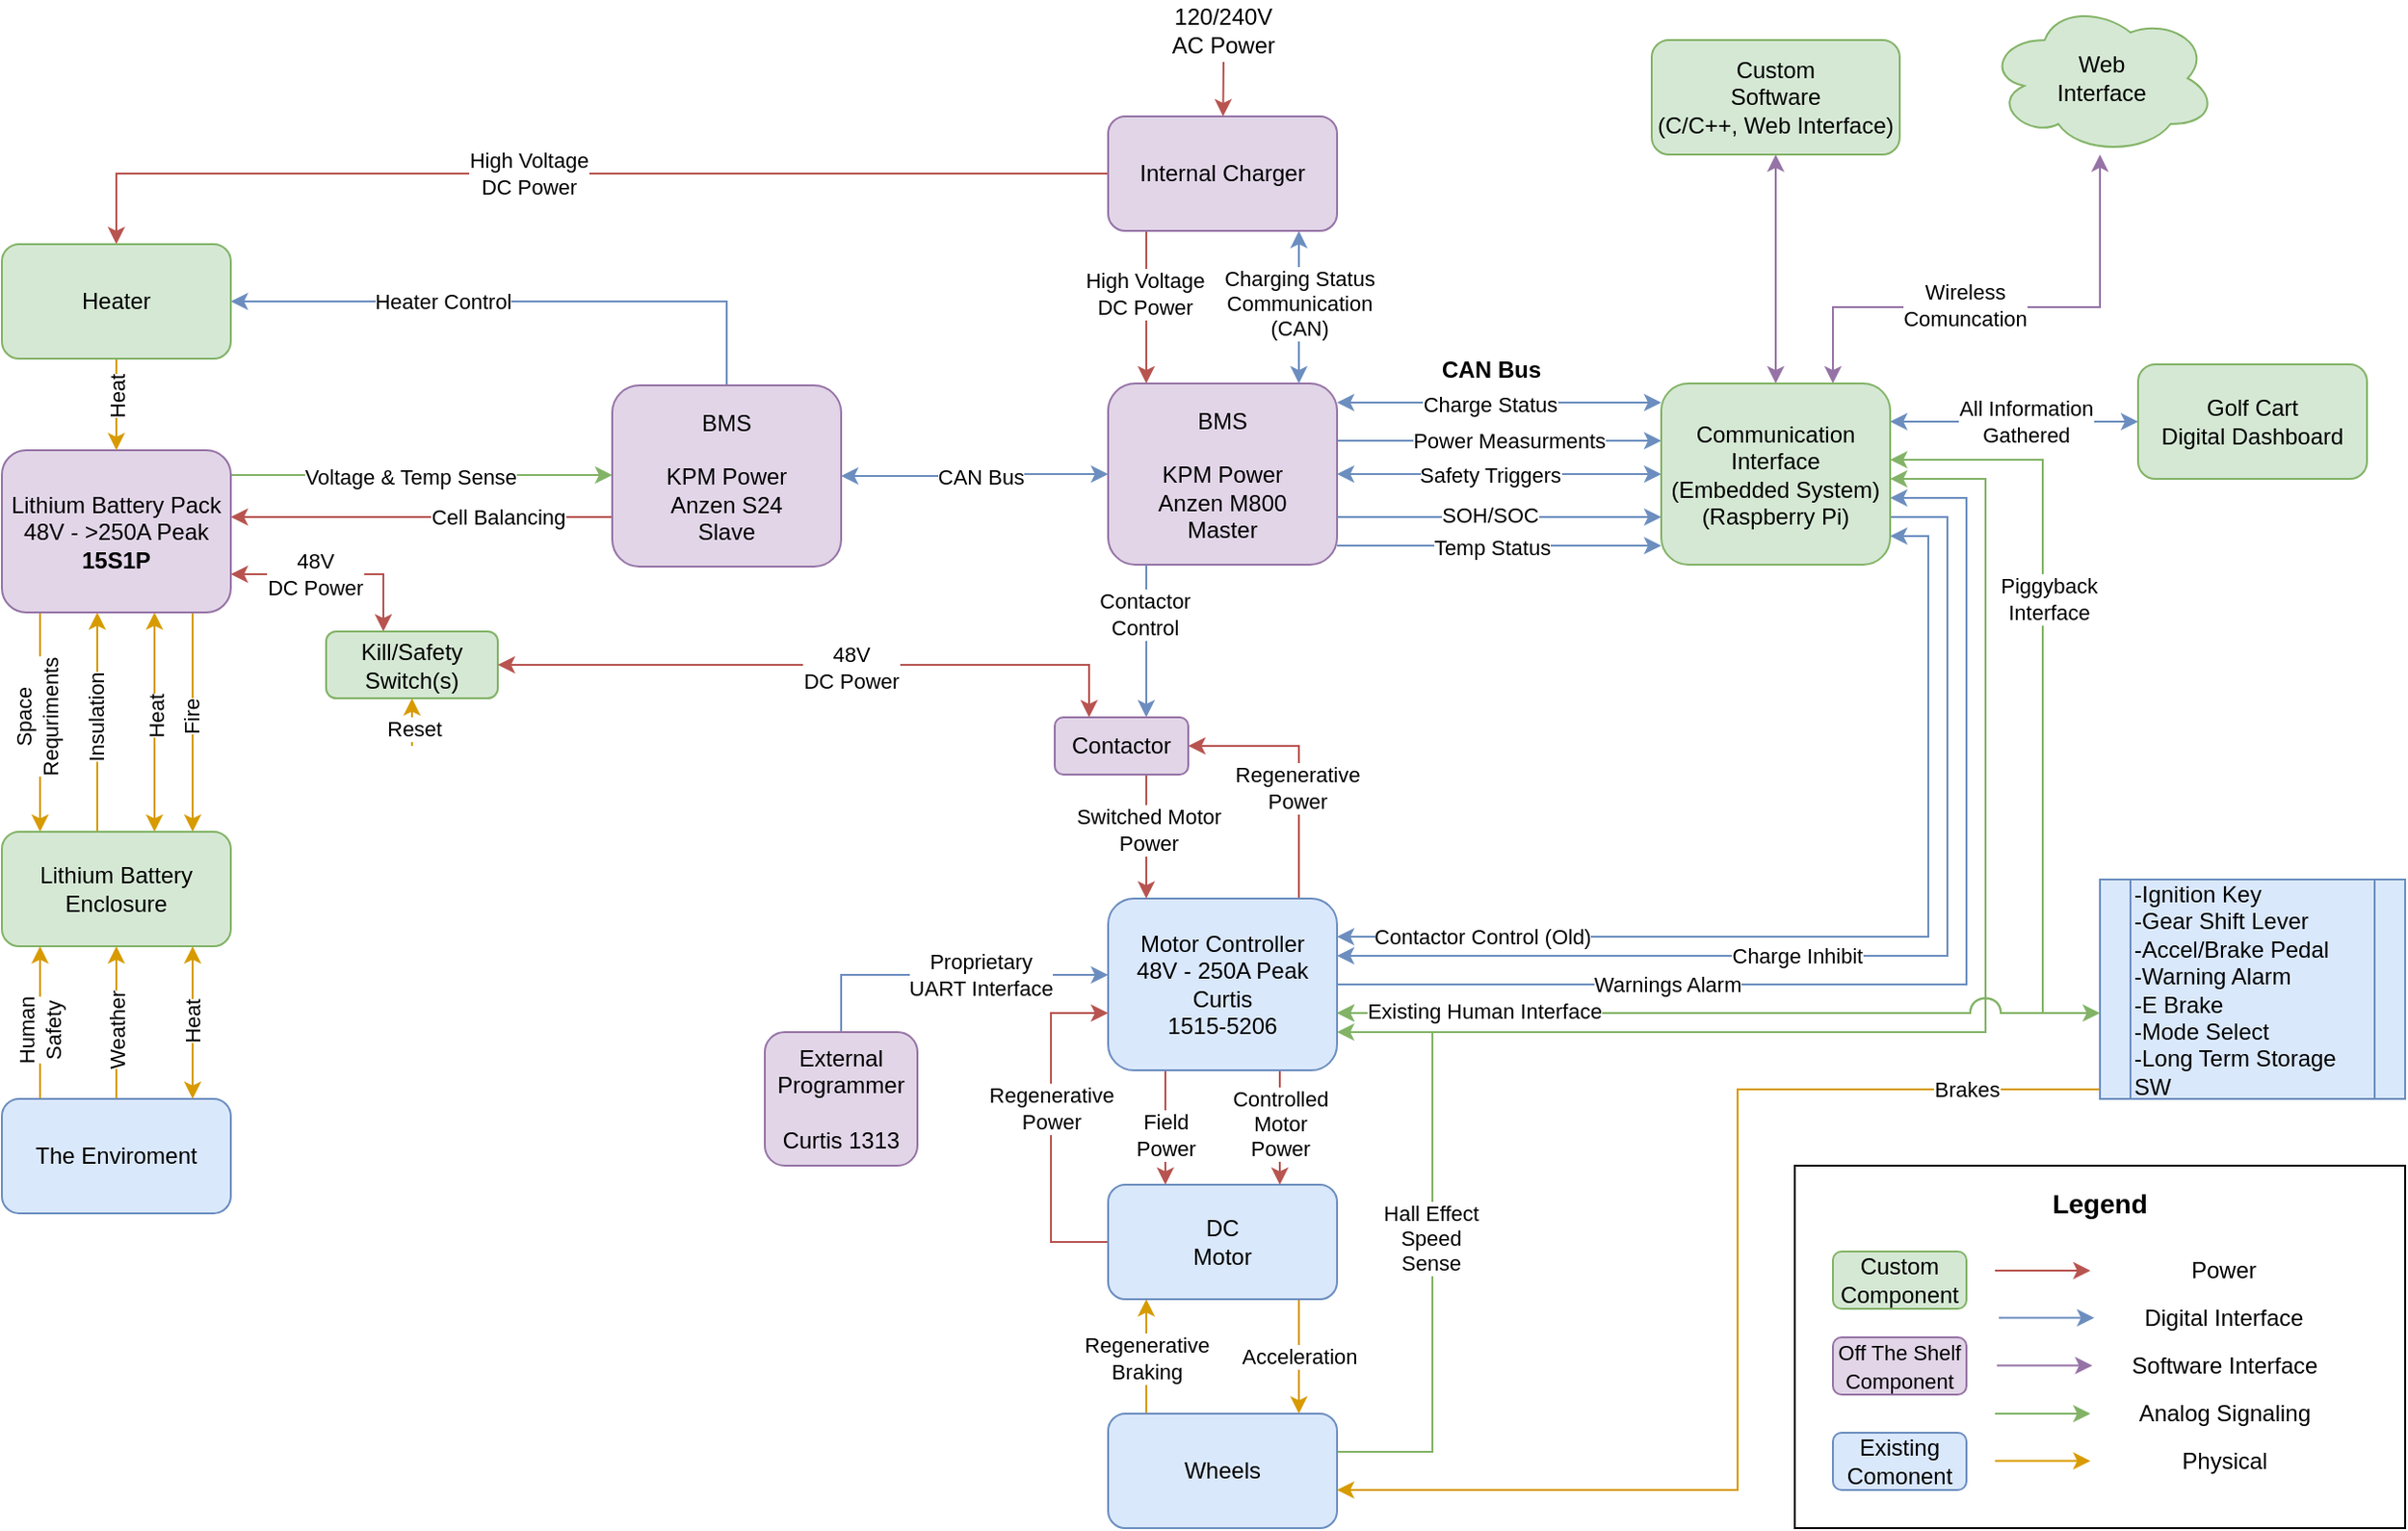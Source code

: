 <mxfile version="13.7.7" type="github">
  <diagram id="ME-UoCXOoVdlkanik7TO" name="Page-1">
    <mxGraphModel dx="1426" dy="923" grid="1" gridSize="10" guides="1" tooltips="1" connect="1" arrows="1" fold="1" page="1" pageScale="1" pageWidth="1400" pageHeight="850" math="0" shadow="0">
      <root>
        <mxCell id="0" />
        <mxCell id="1" parent="0" />
        <mxCell id="QsVYwnMpYBv8_TJirFqX-5" style="edgeStyle=orthogonalEdgeStyle;rounded=0;orthogonalLoop=1;jettySize=auto;html=1;startArrow=none;startFill=0;endArrow=classic;endFill=1;fillColor=#d5e8d4;strokeColor=#82b366;jumpStyle=arc;" parent="1" source="EkQ5oIYSsCIHXngzsfxw-46" target="GSqG7k4U5jTujWrdJpg2-13" edge="1">
          <mxGeometry relative="1" as="geometry">
            <Array as="points">
              <mxPoint x="890" y="810" />
              <mxPoint x="890" y="590" />
              <mxPoint x="1180" y="590" />
              <mxPoint x="1180" y="300" />
            </Array>
          </mxGeometry>
        </mxCell>
        <mxCell id="GSqG7k4U5jTujWrdJpg2-3" style="edgeStyle=orthogonalEdgeStyle;rounded=0;orthogonalLoop=1;jettySize=auto;html=1;startArrow=classic;startFill=1;fillColor=#f8cecc;strokeColor=#b85450;" parent="1" source="GSqG7k4U5jTujWrdJpg2-1" target="GSqG7k4U5jTujWrdJpg2-65" edge="1">
          <mxGeometry relative="1" as="geometry">
            <Array as="points">
              <mxPoint x="340" y="350" />
            </Array>
          </mxGeometry>
        </mxCell>
        <mxCell id="GSqG7k4U5jTujWrdJpg2-4" value="&lt;div&gt;48V&lt;/div&gt;&lt;div&gt;DC Power&lt;/div&gt;" style="edgeLabel;html=1;align=center;verticalAlign=middle;resizable=0;points=[];" parent="GSqG7k4U5jTujWrdJpg2-3" vertex="1" connectable="0">
          <mxGeometry x="-0.104" relative="1" as="geometry">
            <mxPoint x="-5.6" as="offset" />
          </mxGeometry>
        </mxCell>
        <mxCell id="GSqG7k4U5jTujWrdJpg2-5" style="edgeStyle=orthogonalEdgeStyle;rounded=0;orthogonalLoop=1;jettySize=auto;html=1;fillColor=#d5e8d4;strokeColor=#82b366;" parent="1" source="GSqG7k4U5jTujWrdJpg2-1" target="xXpn7moigCegsM-jJ7SJ-5" edge="1">
          <mxGeometry relative="1" as="geometry">
            <Array as="points">
              <mxPoint x="440" y="298" />
              <mxPoint x="440" y="298" />
            </Array>
            <mxPoint x="470" y="300" as="sourcePoint" />
            <mxPoint x="420" y="260" as="targetPoint" />
          </mxGeometry>
        </mxCell>
        <mxCell id="GSqG7k4U5jTujWrdJpg2-6" value="&lt;div&gt;Voltage &amp;amp; Temp Sense&lt;/div&gt;" style="edgeLabel;html=1;align=center;verticalAlign=middle;resizable=0;points=[];" parent="GSqG7k4U5jTujWrdJpg2-5" vertex="1" connectable="0">
          <mxGeometry x="-0.21" y="-1" relative="1" as="geometry">
            <mxPoint x="14.57" as="offset" />
          </mxGeometry>
        </mxCell>
        <mxCell id="GSqG7k4U5jTujWrdJpg2-7" style="edgeStyle=orthogonalEdgeStyle;rounded=0;orthogonalLoop=1;jettySize=auto;html=1;fillColor=#ffe6cc;strokeColor=#d79b00;startArrow=classic;startFill=1;" parent="1" source="GSqG7k4U5jTujWrdJpg2-1" target="GSqG7k4U5jTujWrdJpg2-11" edge="1">
          <mxGeometry relative="1" as="geometry">
            <mxPoint x="270" y="495" as="targetPoint" />
            <Array as="points">
              <mxPoint x="220" y="435" />
              <mxPoint x="220" y="435" />
            </Array>
          </mxGeometry>
        </mxCell>
        <mxCell id="GSqG7k4U5jTujWrdJpg2-8" value="Heat" style="edgeLabel;html=1;align=center;verticalAlign=middle;resizable=0;points=[];rotation=270;" parent="GSqG7k4U5jTujWrdJpg2-7" vertex="1" connectable="0">
          <mxGeometry x="-0.379" y="1" relative="1" as="geometry">
            <mxPoint y="19.14" as="offset" />
          </mxGeometry>
        </mxCell>
        <mxCell id="GSqG7k4U5jTujWrdJpg2-9" style="edgeStyle=orthogonalEdgeStyle;rounded=0;orthogonalLoop=1;jettySize=auto;html=1;fillColor=#ffe6cc;strokeColor=#d79b00;" parent="1" source="GSqG7k4U5jTujWrdJpg2-1" target="GSqG7k4U5jTujWrdJpg2-11" edge="1">
          <mxGeometry relative="1" as="geometry">
            <mxPoint x="170" y="475" as="targetPoint" />
            <Array as="points">
              <mxPoint x="160" y="435" />
              <mxPoint x="160" y="435" />
            </Array>
          </mxGeometry>
        </mxCell>
        <mxCell id="GSqG7k4U5jTujWrdJpg2-10" value="&lt;div&gt;Space&lt;/div&gt;&lt;div&gt;Requriments&lt;br&gt;&lt;/div&gt;" style="edgeLabel;html=1;align=center;verticalAlign=middle;resizable=0;points=[];rotation=270;" parent="GSqG7k4U5jTujWrdJpg2-9" vertex="1" connectable="0">
          <mxGeometry x="-0.689" y="-2" relative="1" as="geometry">
            <mxPoint y="37.07" as="offset" />
          </mxGeometry>
        </mxCell>
        <mxCell id="GSqG7k4U5jTujWrdJpg2-17" style="edgeStyle=orthogonalEdgeStyle;rounded=0;orthogonalLoop=1;jettySize=auto;html=1;startArrow=classic;startFill=1;endArrow=none;endFill=0;fillColor=#ffe6cc;strokeColor=#d79b00;" parent="1" source="GSqG7k4U5jTujWrdJpg2-1" target="GSqG7k4U5jTujWrdJpg2-11" edge="1">
          <mxGeometry relative="1" as="geometry">
            <Array as="points">
              <mxPoint x="190" y="445" />
              <mxPoint x="190" y="445" />
            </Array>
          </mxGeometry>
        </mxCell>
        <mxCell id="GSqG7k4U5jTujWrdJpg2-18" value="Insulation" style="edgeLabel;html=1;align=center;verticalAlign=middle;resizable=0;points=[];rotation=270;" parent="GSqG7k4U5jTujWrdJpg2-17" vertex="1" connectable="0">
          <mxGeometry x="-0.604" y="-1" relative="1" as="geometry">
            <mxPoint y="32.24" as="offset" />
          </mxGeometry>
        </mxCell>
        <mxCell id="3xZZkQ_043mxK-w47PND-4" style="edgeStyle=orthogonalEdgeStyle;rounded=0;orthogonalLoop=1;jettySize=auto;html=1;fillColor=#ffe6cc;strokeColor=#d79b00;" parent="1" source="GSqG7k4U5jTujWrdJpg2-1" target="GSqG7k4U5jTujWrdJpg2-11" edge="1">
          <mxGeometry relative="1" as="geometry">
            <Array as="points">
              <mxPoint x="240" y="425" />
              <mxPoint x="240" y="425" />
            </Array>
          </mxGeometry>
        </mxCell>
        <mxCell id="3xZZkQ_043mxK-w47PND-5" value="Fire" style="edgeLabel;html=1;align=center;verticalAlign=middle;resizable=0;points=[];rotation=270;" parent="3xZZkQ_043mxK-w47PND-4" vertex="1" connectable="0">
          <mxGeometry x="0.674" y="-1" relative="1" as="geometry">
            <mxPoint y="-41.55" as="offset" />
          </mxGeometry>
        </mxCell>
        <mxCell id="GSqG7k4U5jTujWrdJpg2-1" value="&lt;div&gt;Lithium Battery Pack&lt;/div&gt;&lt;div&gt;48V - &amp;gt;250A Peak&lt;/div&gt;&lt;div&gt;&lt;b&gt;15S1P&lt;/b&gt;&lt;br&gt;&lt;/div&gt;" style="rounded=1;whiteSpace=wrap;html=1;fillColor=#e1d5e7;strokeColor=#9673a6;" parent="1" vertex="1">
          <mxGeometry x="140" y="285" width="120" height="85" as="geometry" />
        </mxCell>
        <mxCell id="GSqG7k4U5jTujWrdJpg2-15" style="edgeStyle=orthogonalEdgeStyle;rounded=0;orthogonalLoop=1;jettySize=auto;html=1;startArrow=classic;startFill=1;fillColor=#dae8fc;strokeColor=#6c8ebf;" parent="1" source="GSqG7k4U5jTujWrdJpg2-2" target="GSqG7k4U5jTujWrdJpg2-13" edge="1">
          <mxGeometry relative="1" as="geometry">
            <Array as="points">
              <mxPoint x="950" y="260" />
              <mxPoint x="950" y="260" />
            </Array>
          </mxGeometry>
        </mxCell>
        <mxCell id="GSqG7k4U5jTujWrdJpg2-16" value="&lt;div&gt;Charge Status&lt;/div&gt;" style="edgeLabel;html=1;align=center;verticalAlign=middle;resizable=0;points=[];" parent="GSqG7k4U5jTujWrdJpg2-15" vertex="1" connectable="0">
          <mxGeometry x="-0.076" y="-1" relative="1" as="geometry">
            <mxPoint x="1.38" as="offset" />
          </mxGeometry>
        </mxCell>
        <mxCell id="EkQ5oIYSsCIHXngzsfxw-8" style="edgeStyle=orthogonalEdgeStyle;rounded=0;orthogonalLoop=1;jettySize=auto;html=1;startArrow=none;startFill=0;fillColor=#dae8fc;strokeColor=#6c8ebf;" parent="1" source="GSqG7k4U5jTujWrdJpg2-2" target="GSqG7k4U5jTujWrdJpg2-13" edge="1">
          <mxGeometry relative="1" as="geometry">
            <Array as="points">
              <mxPoint x="910" y="280" />
              <mxPoint x="910" y="280" />
            </Array>
          </mxGeometry>
        </mxCell>
        <mxCell id="EkQ5oIYSsCIHXngzsfxw-9" value="Power Measurments" style="edgeLabel;html=1;align=center;verticalAlign=middle;resizable=0;points=[];" parent="EkQ5oIYSsCIHXngzsfxw-8" vertex="1" connectable="0">
          <mxGeometry x="0.141" relative="1" as="geometry">
            <mxPoint x="-7.24" as="offset" />
          </mxGeometry>
        </mxCell>
        <mxCell id="EkQ5oIYSsCIHXngzsfxw-10" style="edgeStyle=orthogonalEdgeStyle;rounded=0;orthogonalLoop=1;jettySize=auto;html=1;startArrow=classic;startFill=1;fillColor=#dae8fc;strokeColor=#6c8ebf;" parent="1" source="GSqG7k4U5jTujWrdJpg2-2" target="GSqG7k4U5jTujWrdJpg2-13" edge="1">
          <mxGeometry relative="1" as="geometry">
            <Array as="points">
              <mxPoint x="940" y="298" />
              <mxPoint x="940" y="298" />
            </Array>
          </mxGeometry>
        </mxCell>
        <mxCell id="EkQ5oIYSsCIHXngzsfxw-11" value="Safety Triggers" style="edgeLabel;html=1;align=center;verticalAlign=middle;resizable=0;points=[];" parent="EkQ5oIYSsCIHXngzsfxw-10" vertex="1" connectable="0">
          <mxGeometry x="0.647" y="72" relative="1" as="geometry">
            <mxPoint x="-60" y="72.02" as="offset" />
          </mxGeometry>
        </mxCell>
        <mxCell id="EkQ5oIYSsCIHXngzsfxw-14" style="edgeStyle=orthogonalEdgeStyle;rounded=0;orthogonalLoop=1;jettySize=auto;html=1;startArrow=none;startFill=0;fillColor=#dae8fc;strokeColor=#6c8ebf;" parent="1" source="GSqG7k4U5jTujWrdJpg2-2" target="GSqG7k4U5jTujWrdJpg2-13" edge="1">
          <mxGeometry relative="1" as="geometry">
            <Array as="points">
              <mxPoint x="930" y="335" />
              <mxPoint x="930" y="335" />
            </Array>
          </mxGeometry>
        </mxCell>
        <mxCell id="EkQ5oIYSsCIHXngzsfxw-15" value="Temp Status" style="edgeLabel;html=1;align=center;verticalAlign=middle;resizable=0;points=[];" parent="EkQ5oIYSsCIHXngzsfxw-14" vertex="1" connectable="0">
          <mxGeometry x="0.059" y="-53" relative="1" as="geometry">
            <mxPoint x="-9.66" y="-52" as="offset" />
          </mxGeometry>
        </mxCell>
        <mxCell id="QsVYwnMpYBv8_TJirFqX-25" style="edgeStyle=orthogonalEdgeStyle;rounded=0;jumpStyle=arc;orthogonalLoop=1;jettySize=auto;html=1;startArrow=none;startFill=0;endArrow=classic;endFill=1;fillColor=#dae8fc;strokeColor=#6c8ebf;" parent="1" source="xXpn7moigCegsM-jJ7SJ-5" target="3xZZkQ_043mxK-w47PND-6" edge="1">
          <mxGeometry relative="1" as="geometry">
            <Array as="points">
              <mxPoint x="520" y="207" />
            </Array>
          </mxGeometry>
        </mxCell>
        <mxCell id="QsVYwnMpYBv8_TJirFqX-26" value="Heater Control" style="edgeLabel;html=1;align=center;verticalAlign=middle;resizable=0;points=[];" parent="QsVYwnMpYBv8_TJirFqX-25" vertex="1" connectable="0">
          <mxGeometry x="-0.081" y="-1" relative="1" as="geometry">
            <mxPoint x="-54" y="1" as="offset" />
          </mxGeometry>
        </mxCell>
        <mxCell id="GSqG7k4U5jTujWrdJpg2-2" value="&lt;div&gt;BMS&lt;/div&gt;&lt;div&gt;&lt;br&gt;&lt;/div&gt;&lt;div&gt;KPM Power&lt;br&gt;&lt;/div&gt;&lt;div&gt;Anzen M800&lt;/div&gt;&lt;div&gt;Master&lt;br&gt;&lt;/div&gt;" style="rounded=1;whiteSpace=wrap;html=1;fillColor=#e1d5e7;strokeColor=#9673a6;" parent="1" vertex="1">
          <mxGeometry x="720" y="250" width="120" height="95" as="geometry" />
        </mxCell>
        <mxCell id="GSqG7k4U5jTujWrdJpg2-61" style="edgeStyle=orthogonalEdgeStyle;rounded=0;orthogonalLoop=1;jettySize=auto;html=1;startArrow=classic;startFill=1;endArrow=classic;endFill=1;fillColor=#ffe6cc;strokeColor=#d79b00;" parent="1" source="GSqG7k4U5jTujWrdJpg2-11" target="GSqG7k4U5jTujWrdJpg2-60" edge="1">
          <mxGeometry relative="1" as="geometry">
            <Array as="points">
              <mxPoint x="240" y="585" />
              <mxPoint x="240" y="585" />
            </Array>
          </mxGeometry>
        </mxCell>
        <mxCell id="GSqG7k4U5jTujWrdJpg2-62" value="Heat" style="edgeLabel;html=1;align=center;verticalAlign=middle;resizable=0;points=[];rotation=270;" parent="GSqG7k4U5jTujWrdJpg2-61" vertex="1" connectable="0">
          <mxGeometry x="0.254" y="-2" relative="1" as="geometry">
            <mxPoint x="2" y="-10.34" as="offset" />
          </mxGeometry>
        </mxCell>
        <mxCell id="GSqG7k4U5jTujWrdJpg2-11" value="&lt;div&gt;Lithium Battery&lt;/div&gt;&lt;div&gt;Enclosure&lt;br&gt;&lt;/div&gt;" style="rounded=1;whiteSpace=wrap;html=1;fillColor=#d5e8d4;strokeColor=#82b366;" parent="1" vertex="1">
          <mxGeometry x="140" y="485" width="120" height="60" as="geometry" />
        </mxCell>
        <mxCell id="GSqG7k4U5jTujWrdJpg2-14" style="edgeStyle=orthogonalEdgeStyle;rounded=0;orthogonalLoop=1;jettySize=auto;html=1;fillColor=#f8cecc;strokeColor=#b85450;" parent="1" source="GSqG7k4U5jTujWrdJpg2-12" target="GSqG7k4U5jTujWrdJpg2-2" edge="1">
          <mxGeometry relative="1" as="geometry">
            <Array as="points">
              <mxPoint x="740" y="240" />
              <mxPoint x="740" y="240" />
            </Array>
          </mxGeometry>
        </mxCell>
        <mxCell id="GSqG7k4U5jTujWrdJpg2-19" value="&lt;div&gt;High Voltage&lt;/div&gt;&lt;div&gt;DC Power&lt;/div&gt;" style="edgeLabel;html=1;align=center;verticalAlign=middle;resizable=0;points=[];rotation=0;" parent="GSqG7k4U5jTujWrdJpg2-14" vertex="1" connectable="0">
          <mxGeometry x="-0.235" y="-1" relative="1" as="geometry">
            <mxPoint y="2" as="offset" />
          </mxGeometry>
        </mxCell>
        <mxCell id="GSqG7k4U5jTujWrdJpg2-30" style="edgeStyle=orthogonalEdgeStyle;rounded=0;orthogonalLoop=1;jettySize=auto;html=1;startArrow=classic;startFill=1;endArrow=classic;endFill=1;fillColor=#dae8fc;strokeColor=#6c8ebf;" parent="1" source="GSqG7k4U5jTujWrdJpg2-12" target="GSqG7k4U5jTujWrdJpg2-2" edge="1">
          <mxGeometry relative="1" as="geometry">
            <Array as="points">
              <mxPoint x="820" y="240" />
              <mxPoint x="820" y="240" />
            </Array>
          </mxGeometry>
        </mxCell>
        <mxCell id="GSqG7k4U5jTujWrdJpg2-31" value="&lt;div&gt;Charging Status&lt;/div&gt;&lt;div&gt;Communication&lt;br&gt;&lt;/div&gt;&lt;div&gt;(CAN)&lt;br&gt;&lt;/div&gt;" style="edgeLabel;html=1;align=center;verticalAlign=middle;resizable=0;points=[];" parent="GSqG7k4U5jTujWrdJpg2-30" vertex="1" connectable="0">
          <mxGeometry x="-0.264" relative="1" as="geometry">
            <mxPoint y="8" as="offset" />
          </mxGeometry>
        </mxCell>
        <mxCell id="3xZZkQ_043mxK-w47PND-7" style="edgeStyle=orthogonalEdgeStyle;rounded=0;orthogonalLoop=1;jettySize=auto;html=1;entryX=0.5;entryY=0;entryDx=0;entryDy=0;fillColor=#f8cecc;strokeColor=#b85450;" parent="1" source="GSqG7k4U5jTujWrdJpg2-12" target="3xZZkQ_043mxK-w47PND-6" edge="1">
          <mxGeometry relative="1" as="geometry">
            <Array as="points">
              <mxPoint x="200" y="140" />
            </Array>
          </mxGeometry>
        </mxCell>
        <mxCell id="3xZZkQ_043mxK-w47PND-10" value="&lt;div&gt;High Voltage&lt;/div&gt;&lt;div&gt;DC Power&lt;br&gt;&lt;/div&gt;" style="edgeLabel;html=1;align=center;verticalAlign=middle;resizable=0;points=[];" parent="3xZZkQ_043mxK-w47PND-7" vertex="1" connectable="0">
          <mxGeometry x="0.093" relative="1" as="geometry">
            <mxPoint as="offset" />
          </mxGeometry>
        </mxCell>
        <mxCell id="GSqG7k4U5jTujWrdJpg2-12" value="&lt;div&gt;Internal Charger&lt;/div&gt;" style="rounded=1;whiteSpace=wrap;html=1;fillColor=#e1d5e7;strokeColor=#9673a6;glass=0;sketch=0;" parent="1" vertex="1">
          <mxGeometry x="720" y="110" width="120" height="60" as="geometry" />
        </mxCell>
        <mxCell id="GSqG7k4U5jTujWrdJpg2-21" style="edgeStyle=orthogonalEdgeStyle;rounded=0;orthogonalLoop=1;jettySize=auto;html=1;startArrow=none;startFill=0;endArrow=classic;endFill=1;fillColor=#dae8fc;strokeColor=#6c8ebf;" parent="1" source="GSqG7k4U5jTujWrdJpg2-13" target="GSqG7k4U5jTujWrdJpg2-23" edge="1">
          <mxGeometry relative="1" as="geometry">
            <Array as="points">
              <mxPoint x="1160" y="320" />
              <mxPoint x="1160" y="550" />
            </Array>
            <mxPoint x="1260" y="260" as="targetPoint" />
          </mxGeometry>
        </mxCell>
        <mxCell id="GSqG7k4U5jTujWrdJpg2-22" value="&lt;div&gt;Charge Inhibit&lt;br&gt;&lt;/div&gt;" style="edgeLabel;html=1;align=center;verticalAlign=middle;resizable=0;points=[];" parent="GSqG7k4U5jTujWrdJpg2-21" vertex="1" connectable="0">
          <mxGeometry x="-0.086" relative="1" as="geometry">
            <mxPoint x="-74.14" y="-0.03" as="offset" />
          </mxGeometry>
        </mxCell>
        <mxCell id="GSqG7k4U5jTujWrdJpg2-38" style="edgeStyle=orthogonalEdgeStyle;rounded=0;orthogonalLoop=1;jettySize=auto;html=1;startArrow=classic;startFill=1;endArrow=classic;endFill=1;fillColor=#e1d5e7;strokeColor=#9673a6;" parent="1" source="GSqG7k4U5jTujWrdJpg2-13" target="GSqG7k4U5jTujWrdJpg2-39" edge="1">
          <mxGeometry relative="1" as="geometry">
            <mxPoint x="1070" y="105" as="targetPoint" />
            <Array as="points">
              <mxPoint x="1070" y="235" />
              <mxPoint x="1070" y="235" />
            </Array>
          </mxGeometry>
        </mxCell>
        <mxCell id="EkQ5oIYSsCIHXngzsfxw-12" style="edgeStyle=orthogonalEdgeStyle;rounded=0;orthogonalLoop=1;jettySize=auto;html=1;startArrow=none;startFill=0;fillColor=#dae8fc;strokeColor=#6c8ebf;" parent="1" source="GSqG7k4U5jTujWrdJpg2-2" target="GSqG7k4U5jTujWrdJpg2-13" edge="1">
          <mxGeometry relative="1" as="geometry">
            <Array as="points">
              <mxPoint x="960" y="320" />
              <mxPoint x="960" y="320" />
            </Array>
          </mxGeometry>
        </mxCell>
        <mxCell id="EkQ5oIYSsCIHXngzsfxw-13" value="SOH/SOC" style="edgeLabel;html=1;align=center;verticalAlign=middle;resizable=0;points=[];" parent="EkQ5oIYSsCIHXngzsfxw-12" vertex="1" connectable="0">
          <mxGeometry x="0.218" y="1" relative="1" as="geometry">
            <mxPoint x="-23.45" as="offset" />
          </mxGeometry>
        </mxCell>
        <mxCell id="EkQ5oIYSsCIHXngzsfxw-21" style="edgeStyle=orthogonalEdgeStyle;rounded=0;orthogonalLoop=1;jettySize=auto;html=1;startArrow=classic;startFill=1;fillColor=#dae8fc;strokeColor=#6c8ebf;endArrow=none;endFill=0;" parent="1" source="GSqG7k4U5jTujWrdJpg2-13" target="GSqG7k4U5jTujWrdJpg2-23" edge="1">
          <mxGeometry relative="1" as="geometry">
            <Array as="points">
              <mxPoint x="1170" y="310" />
              <mxPoint x="1170" y="565" />
            </Array>
            <mxPoint x="1260" y="280" as="targetPoint" />
          </mxGeometry>
        </mxCell>
        <mxCell id="EkQ5oIYSsCIHXngzsfxw-22" value="Warnings Alarm" style="edgeLabel;html=1;align=center;verticalAlign=middle;resizable=0;points=[];" parent="EkQ5oIYSsCIHXngzsfxw-21" vertex="1" connectable="0">
          <mxGeometry x="0.231" relative="1" as="geometry">
            <mxPoint x="-67.72" as="offset" />
          </mxGeometry>
        </mxCell>
        <mxCell id="QsVYwnMpYBv8_TJirFqX-15" style="edgeStyle=orthogonalEdgeStyle;rounded=0;jumpStyle=arc;orthogonalLoop=1;jettySize=auto;html=1;startArrow=classic;startFill=1;endArrow=classic;endFill=1;fillColor=#e1d5e7;strokeColor=#9673a6;" parent="1" source="GSqG7k4U5jTujWrdJpg2-13" target="xXpn7moigCegsM-jJ7SJ-17" edge="1">
          <mxGeometry relative="1" as="geometry">
            <mxPoint x="1110" y="150" as="targetPoint" />
            <Array as="points">
              <mxPoint x="1100" y="210" />
              <mxPoint x="1240" y="210" />
            </Array>
          </mxGeometry>
        </mxCell>
        <mxCell id="QsVYwnMpYBv8_TJirFqX-17" value="&lt;div&gt;Wireless&lt;/div&gt;&lt;div&gt;Comuncation&lt;br&gt;&lt;/div&gt;" style="edgeLabel;html=1;align=center;verticalAlign=middle;resizable=0;points=[];" parent="QsVYwnMpYBv8_TJirFqX-15" vertex="1" connectable="0">
          <mxGeometry x="-0.225" y="3" relative="1" as="geometry">
            <mxPoint x="7.53" y="2" as="offset" />
          </mxGeometry>
        </mxCell>
        <mxCell id="QsVYwnMpYBv8_TJirFqX-23" style="edgeStyle=orthogonalEdgeStyle;rounded=0;jumpStyle=arc;orthogonalLoop=1;jettySize=auto;html=1;startArrow=classic;startFill=1;endArrow=classic;endFill=1;fillColor=#d5e8d4;strokeColor=#82b366;jumpSize=16;" parent="1" source="GSqG7k4U5jTujWrdJpg2-13" target="GSqG7k4U5jTujWrdJpg2-23" edge="1">
          <mxGeometry relative="1" as="geometry">
            <Array as="points">
              <mxPoint x="1210" y="290" />
              <mxPoint x="1210" y="580" />
            </Array>
          </mxGeometry>
        </mxCell>
        <mxCell id="QsVYwnMpYBv8_TJirFqX-24" value="&lt;div&gt;Piggyback&lt;/div&gt;&lt;div&gt;Interface&lt;br&gt;&lt;/div&gt;" style="edgeLabel;html=1;align=center;verticalAlign=middle;resizable=0;points=[];" parent="QsVYwnMpYBv8_TJirFqX-23" vertex="1" connectable="0">
          <mxGeometry x="-0.138" y="1" relative="1" as="geometry">
            <mxPoint x="1.72" y="-166.71" as="offset" />
          </mxGeometry>
        </mxCell>
        <mxCell id="QsVYwnMpYBv8_TJirFqX-27" style="edgeStyle=orthogonalEdgeStyle;rounded=0;jumpStyle=arc;orthogonalLoop=1;jettySize=auto;html=1;startArrow=classic;startFill=1;endArrow=classic;endFill=1;fillColor=#dae8fc;strokeColor=#6c8ebf;" parent="1" source="GSqG7k4U5jTujWrdJpg2-13" target="QsVYwnMpYBv8_TJirFqX-28" edge="1">
          <mxGeometry relative="1" as="geometry">
            <mxPoint x="1260" y="270" as="targetPoint" />
            <Array as="points">
              <mxPoint x="1170" y="270" />
              <mxPoint x="1170" y="270" />
            </Array>
          </mxGeometry>
        </mxCell>
        <mxCell id="QsVYwnMpYBv8_TJirFqX-30" value="&lt;div&gt;All Information&lt;/div&gt;&lt;div&gt;Gathered&lt;br&gt;&lt;/div&gt;" style="edgeLabel;html=1;align=center;verticalAlign=middle;resizable=0;points=[];" parent="QsVYwnMpYBv8_TJirFqX-27" vertex="1" connectable="0">
          <mxGeometry x="-0.303" y="-2" relative="1" as="geometry">
            <mxPoint x="25" y="-2" as="offset" />
          </mxGeometry>
        </mxCell>
        <mxCell id="GSqG7k4U5jTujWrdJpg2-13" value="&lt;div&gt;Communication Interface&lt;/div&gt;&lt;div&gt;(Embedded System)&lt;/div&gt;&lt;div&gt;(Raspberry Pi) &lt;br&gt;&lt;/div&gt;" style="rounded=1;whiteSpace=wrap;html=1;fillColor=#d5e8d4;strokeColor=#82b366;" parent="1" vertex="1">
          <mxGeometry x="1010" y="250" width="120" height="95" as="geometry" />
        </mxCell>
        <mxCell id="GSqG7k4U5jTujWrdJpg2-28" value="" style="edgeStyle=orthogonalEdgeStyle;rounded=0;orthogonalLoop=1;jettySize=auto;html=1;startArrow=none;startFill=0;endArrow=classic;endFill=1;fillColor=#f8cecc;strokeColor=#b85450;" parent="1" source="GSqG7k4U5jTujWrdJpg2-23" target="GSqG7k4U5jTujWrdJpg2-27" edge="1">
          <mxGeometry relative="1" as="geometry">
            <Array as="points">
              <mxPoint x="810" y="660" />
              <mxPoint x="810" y="660" />
            </Array>
          </mxGeometry>
        </mxCell>
        <mxCell id="GSqG7k4U5jTujWrdJpg2-29" value="&lt;div&gt;Controlled&lt;br&gt;&lt;/div&gt;&lt;div&gt;Motor&lt;/div&gt;&lt;div&gt;Power&lt;/div&gt;" style="edgeLabel;html=1;align=center;verticalAlign=middle;resizable=0;points=[];" parent="GSqG7k4U5jTujWrdJpg2-28" vertex="1" connectable="0">
          <mxGeometry x="-0.266" relative="1" as="geometry">
            <mxPoint y="5.86" as="offset" />
          </mxGeometry>
        </mxCell>
        <mxCell id="EkQ5oIYSsCIHXngzsfxw-42" style="edgeStyle=orthogonalEdgeStyle;rounded=0;sketch=0;orthogonalLoop=1;jettySize=auto;html=1;startArrow=none;startFill=0;endArrow=classic;endFill=1;fillColor=#f8cecc;strokeColor=#b85450;entryX=1;entryY=0.5;entryDx=0;entryDy=0;" parent="1" source="GSqG7k4U5jTujWrdJpg2-23" target="QsVYwnMpYBv8_TJirFqX-10" edge="1">
          <mxGeometry relative="1" as="geometry">
            <Array as="points">
              <mxPoint x="820" y="440" />
            </Array>
          </mxGeometry>
        </mxCell>
        <mxCell id="EkQ5oIYSsCIHXngzsfxw-43" value="&lt;div&gt;Regenerative&lt;/div&gt;&lt;div&gt;Power&lt;br&gt;&lt;/div&gt;" style="edgeLabel;html=1;align=center;verticalAlign=middle;resizable=0;points=[];" parent="EkQ5oIYSsCIHXngzsfxw-42" vertex="1" connectable="0">
          <mxGeometry x="-0.077" y="3" relative="1" as="geometry">
            <mxPoint x="1.97" y="5.34" as="offset" />
          </mxGeometry>
        </mxCell>
        <mxCell id="QsVYwnMpYBv8_TJirFqX-7" style="edgeStyle=orthogonalEdgeStyle;rounded=0;jumpStyle=arc;orthogonalLoop=1;jettySize=auto;html=1;startArrow=none;startFill=0;endArrow=classic;endFill=1;fillColor=#f8cecc;strokeColor=#b85450;" parent="1" source="GSqG7k4U5jTujWrdJpg2-23" target="GSqG7k4U5jTujWrdJpg2-27" edge="1">
          <mxGeometry relative="1" as="geometry">
            <Array as="points">
              <mxPoint x="750" y="650" />
              <mxPoint x="750" y="650" />
            </Array>
          </mxGeometry>
        </mxCell>
        <mxCell id="QsVYwnMpYBv8_TJirFqX-9" value="&lt;div&gt;Field&lt;/div&gt;&lt;div&gt;Power&lt;/div&gt;" style="edgeLabel;html=1;align=center;verticalAlign=middle;resizable=0;points=[];" parent="QsVYwnMpYBv8_TJirFqX-7" vertex="1" connectable="0">
          <mxGeometry x="-0.36" relative="1" as="geometry">
            <mxPoint y="14.29" as="offset" />
          </mxGeometry>
        </mxCell>
        <mxCell id="QsVYwnMpYBv8_TJirFqX-18" style="edgeStyle=orthogonalEdgeStyle;rounded=0;jumpStyle=arc;orthogonalLoop=1;jettySize=auto;html=1;startArrow=none;startFill=0;endArrow=classic;endFill=1;fillColor=#dae8fc;strokeColor=#6c8ebf;" parent="1" source="GSqG7k4U5jTujWrdJpg2-2" target="QsVYwnMpYBv8_TJirFqX-10" edge="1">
          <mxGeometry relative="1" as="geometry">
            <Array as="points">
              <mxPoint x="740" y="380" />
              <mxPoint x="740" y="380" />
            </Array>
          </mxGeometry>
        </mxCell>
        <mxCell id="QsVYwnMpYBv8_TJirFqX-19" value="&lt;div&gt;Contactor&lt;/div&gt;&lt;div&gt;Control&lt;/div&gt;" style="edgeLabel;html=1;align=center;verticalAlign=middle;resizable=0;points=[];" parent="QsVYwnMpYBv8_TJirFqX-18" vertex="1" connectable="0">
          <mxGeometry x="-0.303" y="-2" relative="1" as="geometry">
            <mxPoint x="0.97" y="-2.59" as="offset" />
          </mxGeometry>
        </mxCell>
        <mxCell id="xXpn7moigCegsM-jJ7SJ-15" style="edgeStyle=orthogonalEdgeStyle;rounded=0;jumpSize=16;orthogonalLoop=1;jettySize=auto;html=1;startArrow=classic;startFill=1;fillColor=#dae8fc;strokeColor=#6c8ebf;" edge="1" parent="1" source="GSqG7k4U5jTujWrdJpg2-23" target="GSqG7k4U5jTujWrdJpg2-13">
          <mxGeometry relative="1" as="geometry">
            <Array as="points">
              <mxPoint x="1150" y="540" />
              <mxPoint x="1150" y="330" />
            </Array>
          </mxGeometry>
        </mxCell>
        <mxCell id="xXpn7moigCegsM-jJ7SJ-16" value="Contactor Control (Old)" style="edgeLabel;html=1;align=center;verticalAlign=middle;resizable=0;points=[];" vertex="1" connectable="0" parent="xXpn7moigCegsM-jJ7SJ-15">
          <mxGeometry x="-0.746" y="-2" relative="1" as="geometry">
            <mxPoint x="7" y="-2" as="offset" />
          </mxGeometry>
        </mxCell>
        <mxCell id="GSqG7k4U5jTujWrdJpg2-23" value="&lt;div&gt;Motor Controller&lt;/div&gt;&lt;div&gt;48V - 250A Peak&lt;br&gt;&lt;/div&gt;&lt;div&gt;Curtis&lt;/div&gt;&lt;div&gt;1515-5206&lt;br&gt;&lt;/div&gt;" style="rounded=1;whiteSpace=wrap;html=1;fillColor=#dae8fc;strokeColor=#6c8ebf;" parent="1" vertex="1">
          <mxGeometry x="720" y="520" width="120" height="90" as="geometry" />
        </mxCell>
        <mxCell id="EkQ5oIYSsCIHXngzsfxw-36" style="edgeStyle=orthogonalEdgeStyle;rounded=0;sketch=0;orthogonalLoop=1;jettySize=auto;html=1;startArrow=classic;startFill=1;fillColor=#ffe6cc;strokeColor=#d79b00;endArrow=none;endFill=0;" parent="1" source="GSqG7k4U5jTujWrdJpg2-27" target="EkQ5oIYSsCIHXngzsfxw-46" edge="1">
          <mxGeometry relative="1" as="geometry">
            <Array as="points">
              <mxPoint x="740" y="750" />
              <mxPoint x="740" y="750" />
            </Array>
          </mxGeometry>
        </mxCell>
        <mxCell id="EkQ5oIYSsCIHXngzsfxw-40" value="&lt;div&gt;Regenerative&lt;/div&gt;&lt;div&gt;Braking&lt;br&gt;&lt;/div&gt;" style="edgeLabel;html=1;align=center;verticalAlign=middle;resizable=0;points=[];" parent="EkQ5oIYSsCIHXngzsfxw-36" vertex="1" connectable="0">
          <mxGeometry x="-0.245" relative="1" as="geometry">
            <mxPoint y="8" as="offset" />
          </mxGeometry>
        </mxCell>
        <mxCell id="EkQ5oIYSsCIHXngzsfxw-37" style="edgeStyle=orthogonalEdgeStyle;rounded=0;sketch=0;orthogonalLoop=1;jettySize=auto;html=1;startArrow=none;startFill=0;fillColor=#ffe6cc;strokeColor=#d79b00;endArrow=classic;endFill=1;" parent="1" source="GSqG7k4U5jTujWrdJpg2-27" target="EkQ5oIYSsCIHXngzsfxw-46" edge="1">
          <mxGeometry relative="1" as="geometry">
            <Array as="points">
              <mxPoint x="820" y="750" />
              <mxPoint x="820" y="750" />
            </Array>
          </mxGeometry>
        </mxCell>
        <mxCell id="EkQ5oIYSsCIHXngzsfxw-39" value="Acceleration" style="edgeLabel;html=1;align=center;verticalAlign=middle;resizable=0;points=[];" parent="EkQ5oIYSsCIHXngzsfxw-37" vertex="1" connectable="0">
          <mxGeometry x="-0.108" y="-2" relative="1" as="geometry">
            <mxPoint x="1.97" y="3.14" as="offset" />
          </mxGeometry>
        </mxCell>
        <mxCell id="EkQ5oIYSsCIHXngzsfxw-44" style="edgeStyle=orthogonalEdgeStyle;rounded=0;sketch=0;orthogonalLoop=1;jettySize=auto;html=1;startArrow=none;startFill=0;endArrow=classic;endFill=1;fillColor=#f8cecc;strokeColor=#b85450;" parent="1" source="GSqG7k4U5jTujWrdJpg2-27" target="GSqG7k4U5jTujWrdJpg2-23" edge="1">
          <mxGeometry relative="1" as="geometry">
            <Array as="points">
              <mxPoint x="690" y="700" />
              <mxPoint x="690" y="580" />
            </Array>
          </mxGeometry>
        </mxCell>
        <mxCell id="EkQ5oIYSsCIHXngzsfxw-45" value="&lt;div&gt;Regenerative&lt;/div&gt;&lt;div&gt;Power&lt;br&gt;&lt;/div&gt;" style="edgeLabel;html=1;align=center;verticalAlign=middle;resizable=0;points=[];" parent="EkQ5oIYSsCIHXngzsfxw-44" vertex="1" connectable="0">
          <mxGeometry x="0.31" relative="1" as="geometry">
            <mxPoint y="17.57" as="offset" />
          </mxGeometry>
        </mxCell>
        <mxCell id="GSqG7k4U5jTujWrdJpg2-27" value="&lt;div&gt;DC&lt;br&gt;&lt;/div&gt;&lt;div&gt;Motor&lt;/div&gt;" style="rounded=1;whiteSpace=wrap;html=1;fillColor=#dae8fc;strokeColor=#6c8ebf;" parent="1" vertex="1">
          <mxGeometry x="720" y="670" width="120" height="60" as="geometry" />
        </mxCell>
        <mxCell id="EkQ5oIYSsCIHXngzsfxw-30" style="edgeStyle=orthogonalEdgeStyle;rounded=0;orthogonalLoop=1;jettySize=auto;html=1;startArrow=classic;startFill=1;fillColor=#d5e8d4;strokeColor=#82b366;jumpStyle=arc;jumpSize=16;" parent="1" source="GSqG7k4U5jTujWrdJpg2-23" target="EkQ5oIYSsCIHXngzsfxw-29" edge="1">
          <mxGeometry relative="1" as="geometry">
            <mxPoint x="1090" y="492.514" as="sourcePoint" />
            <Array as="points">
              <mxPoint x="1000" y="580" />
              <mxPoint x="1000" y="580" />
            </Array>
          </mxGeometry>
        </mxCell>
        <mxCell id="QsVYwnMpYBv8_TJirFqX-4" value="&lt;div&gt;Existing Human Interface&lt;br&gt;&lt;/div&gt;" style="edgeLabel;html=1;align=center;verticalAlign=middle;resizable=0;points=[];" parent="EkQ5oIYSsCIHXngzsfxw-30" vertex="1" connectable="0">
          <mxGeometry x="-0.355" relative="1" as="geometry">
            <mxPoint x="-52.14" y="-1" as="offset" />
          </mxGeometry>
        </mxCell>
        <mxCell id="GSqG7k4U5jTujWrdJpg2-39" value="&lt;div&gt;Custom&lt;br&gt;&lt;/div&gt;&lt;div&gt;Software&lt;/div&gt;&lt;div&gt;(C/C++, Web Interface)&lt;br&gt;&lt;/div&gt;" style="rounded=1;whiteSpace=wrap;html=1;fillColor=#d5e8d4;strokeColor=#82b366;" parent="1" vertex="1">
          <mxGeometry x="1005" y="70" width="130" height="60" as="geometry" />
        </mxCell>
        <mxCell id="GSqG7k4U5jTujWrdJpg2-63" style="edgeStyle=orthogonalEdgeStyle;rounded=0;orthogonalLoop=1;jettySize=auto;html=1;startArrow=none;startFill=0;endArrow=classic;endFill=1;fillColor=#ffe6cc;strokeColor=#d79b00;" parent="1" source="GSqG7k4U5jTujWrdJpg2-60" target="GSqG7k4U5jTujWrdJpg2-11" edge="1">
          <mxGeometry relative="1" as="geometry">
            <Array as="points">
              <mxPoint x="160" y="575" />
              <mxPoint x="160" y="575" />
            </Array>
          </mxGeometry>
        </mxCell>
        <mxCell id="GSqG7k4U5jTujWrdJpg2-64" value="&lt;div&gt;Human&lt;/div&gt;&lt;div&gt;Safety&lt;br&gt;&lt;/div&gt;" style="edgeLabel;html=1;align=center;verticalAlign=middle;resizable=0;points=[];rotation=270;" parent="GSqG7k4U5jTujWrdJpg2-63" vertex="1" connectable="0">
          <mxGeometry x="0.161" y="-1" relative="1" as="geometry">
            <mxPoint x="-1" y="10.88" as="offset" />
          </mxGeometry>
        </mxCell>
        <mxCell id="3xZZkQ_043mxK-w47PND-2" style="edgeStyle=orthogonalEdgeStyle;rounded=0;orthogonalLoop=1;jettySize=auto;html=1;fillColor=#ffe6cc;strokeColor=#d79b00;" parent="1" source="GSqG7k4U5jTujWrdJpg2-60" target="GSqG7k4U5jTujWrdJpg2-11" edge="1">
          <mxGeometry relative="1" as="geometry" />
        </mxCell>
        <mxCell id="3xZZkQ_043mxK-w47PND-3" value="Weather" style="edgeLabel;html=1;align=center;verticalAlign=middle;resizable=0;points=[];rotation=270;" parent="3xZZkQ_043mxK-w47PND-2" vertex="1" connectable="0">
          <mxGeometry x="0.22" y="1" relative="1" as="geometry">
            <mxPoint x="1" y="13.24" as="offset" />
          </mxGeometry>
        </mxCell>
        <mxCell id="GSqG7k4U5jTujWrdJpg2-60" value="The Enviroment" style="rounded=1;whiteSpace=wrap;html=1;fillColor=#dae8fc;strokeColor=#6c8ebf;" parent="1" vertex="1">
          <mxGeometry x="140" y="625" width="120" height="60" as="geometry" />
        </mxCell>
        <mxCell id="GSqG7k4U5jTujWrdJpg2-65" value="&lt;div&gt;Kill/Safety &lt;br&gt;&lt;/div&gt;&lt;div&gt;Switch(s)&lt;/div&gt;" style="rounded=1;whiteSpace=wrap;html=1;fillColor=#d5e8d4;align=center;strokeColor=#82b366;" parent="1" vertex="1">
          <mxGeometry x="310" y="380" width="90" height="35" as="geometry" />
        </mxCell>
        <mxCell id="3xZZkQ_043mxK-w47PND-8" style="edgeStyle=orthogonalEdgeStyle;rounded=0;orthogonalLoop=1;jettySize=auto;html=1;fillColor=#ffe6cc;strokeColor=#d79b00;" parent="1" source="3xZZkQ_043mxK-w47PND-6" target="GSqG7k4U5jTujWrdJpg2-1" edge="1">
          <mxGeometry relative="1" as="geometry" />
        </mxCell>
        <mxCell id="3xZZkQ_043mxK-w47PND-9" value="Heat" style="edgeLabel;html=1;align=center;verticalAlign=middle;resizable=0;points=[];rotation=270;" parent="3xZZkQ_043mxK-w47PND-8" vertex="1" connectable="0">
          <mxGeometry x="-0.24" relative="1" as="geometry">
            <mxPoint y="2" as="offset" />
          </mxGeometry>
        </mxCell>
        <mxCell id="3xZZkQ_043mxK-w47PND-6" value="&lt;div&gt;Heater&lt;br&gt;&lt;/div&gt;" style="rounded=1;whiteSpace=wrap;html=1;fillColor=#d5e8d4;strokeColor=#82b366;" parent="1" vertex="1">
          <mxGeometry x="140" y="177" width="120" height="60" as="geometry" />
        </mxCell>
        <mxCell id="EkQ5oIYSsCIHXngzsfxw-1" value="" style="endArrow=classic;html=1;exitX=0.507;exitY=1.05;exitDx=0;exitDy=0;exitPerimeter=0;fillColor=#f8cecc;strokeColor=#b85450;" parent="1" source="EkQ5oIYSsCIHXngzsfxw-3" target="GSqG7k4U5jTujWrdJpg2-12" edge="1">
          <mxGeometry width="50" height="50" relative="1" as="geometry">
            <mxPoint x="779" y="105" as="sourcePoint" />
            <mxPoint x="820" y="25" as="targetPoint" />
          </mxGeometry>
        </mxCell>
        <mxCell id="EkQ5oIYSsCIHXngzsfxw-3" value="120/240V&lt;br&gt;&lt;div&gt;AC Power&lt;/div&gt;" style="text;html=1;align=center;verticalAlign=middle;resizable=0;points=[];autosize=1;" parent="1" vertex="1">
          <mxGeometry x="745" y="50" width="70" height="30" as="geometry" />
        </mxCell>
        <mxCell id="EkQ5oIYSsCIHXngzsfxw-26" value="" style="group" parent="1" vertex="1" connectable="0">
          <mxGeometry x="1080" y="660" width="320" height="190" as="geometry" />
        </mxCell>
        <mxCell id="GSqG7k4U5jTujWrdJpg2-53" value="" style="rounded=0;whiteSpace=wrap;html=1;align=center;fillColor=none;" parent="EkQ5oIYSsCIHXngzsfxw-26" vertex="1">
          <mxGeometry width="320" height="190" as="geometry" />
        </mxCell>
        <mxCell id="GSqG7k4U5jTujWrdJpg2-40" value="&lt;div&gt;Custom&lt;/div&gt;&lt;div&gt;Component&lt;br&gt;&lt;/div&gt;" style="rounded=1;whiteSpace=wrap;html=1;fillColor=#d5e8d4;strokeColor=#82b366;" parent="EkQ5oIYSsCIHXngzsfxw-26" vertex="1">
          <mxGeometry x="20" y="45" width="70" height="30" as="geometry" />
        </mxCell>
        <mxCell id="GSqG7k4U5jTujWrdJpg2-41" value="&lt;div&gt;Existing &lt;br&gt;&lt;/div&gt;&lt;div&gt;Comonent&lt;/div&gt;" style="rounded=1;whiteSpace=wrap;html=1;fillColor=#dae8fc;strokeColor=#6c8ebf;" parent="EkQ5oIYSsCIHXngzsfxw-26" vertex="1">
          <mxGeometry x="20" y="140" width="70" height="30" as="geometry" />
        </mxCell>
        <mxCell id="GSqG7k4U5jTujWrdJpg2-42" value="&lt;h3&gt;Legend&lt;/h3&gt;" style="text;html=1;strokeColor=none;fillColor=none;align=center;verticalAlign=middle;whiteSpace=wrap;rounded=0;" parent="EkQ5oIYSsCIHXngzsfxw-26" vertex="1">
          <mxGeometry x="140" y="10" width="40" height="20" as="geometry" />
        </mxCell>
        <mxCell id="GSqG7k4U5jTujWrdJpg2-43" value="" style="endArrow=classic;html=1;fillColor=#f8cecc;strokeColor=#b85450;" parent="EkQ5oIYSsCIHXngzsfxw-26" edge="1">
          <mxGeometry width="50" height="50" relative="1" as="geometry">
            <mxPoint x="105" y="55" as="sourcePoint" />
            <mxPoint x="155" y="55" as="targetPoint" />
          </mxGeometry>
        </mxCell>
        <mxCell id="GSqG7k4U5jTujWrdJpg2-44" value="" style="endArrow=classic;html=1;fillColor=#dae8fc;strokeColor=#6c8ebf;" parent="EkQ5oIYSsCIHXngzsfxw-26" edge="1">
          <mxGeometry width="50" height="50" relative="1" as="geometry">
            <mxPoint x="107" y="79.75" as="sourcePoint" />
            <mxPoint x="157" y="79.75" as="targetPoint" />
          </mxGeometry>
        </mxCell>
        <mxCell id="GSqG7k4U5jTujWrdJpg2-45" value="" style="endArrow=classic;html=1;fillColor=#e1d5e7;strokeColor=#9673a6;" parent="EkQ5oIYSsCIHXngzsfxw-26" edge="1">
          <mxGeometry width="50" height="50" relative="1" as="geometry">
            <mxPoint x="106" y="104.75" as="sourcePoint" />
            <mxPoint x="156" y="104.75" as="targetPoint" />
          </mxGeometry>
        </mxCell>
        <mxCell id="GSqG7k4U5jTujWrdJpg2-46" value="Power" style="text;html=1;strokeColor=none;fillColor=none;align=center;verticalAlign=middle;whiteSpace=wrap;rounded=0;" parent="EkQ5oIYSsCIHXngzsfxw-26" vertex="1">
          <mxGeometry x="195" y="45" width="60" height="20" as="geometry" />
        </mxCell>
        <mxCell id="GSqG7k4U5jTujWrdJpg2-47" value="Digital Interface" style="text;html=1;strokeColor=none;fillColor=none;align=center;verticalAlign=middle;whiteSpace=wrap;rounded=0;" parent="EkQ5oIYSsCIHXngzsfxw-26" vertex="1">
          <mxGeometry x="180" y="70" width="90" height="20" as="geometry" />
        </mxCell>
        <mxCell id="GSqG7k4U5jTujWrdJpg2-48" value="Software Interface" style="text;html=1;strokeColor=none;fillColor=none;align=center;verticalAlign=middle;whiteSpace=wrap;rounded=0;" parent="EkQ5oIYSsCIHXngzsfxw-26" vertex="1">
          <mxGeometry x="172.5" y="95" width="105" height="20" as="geometry" />
        </mxCell>
        <mxCell id="GSqG7k4U5jTujWrdJpg2-49" value="" style="endArrow=classic;html=1;fillColor=#ffe6cc;strokeColor=#d79b00;" parent="EkQ5oIYSsCIHXngzsfxw-26" edge="1">
          <mxGeometry width="50" height="50" relative="1" as="geometry">
            <mxPoint x="105" y="154.75" as="sourcePoint" />
            <mxPoint x="155" y="154.75" as="targetPoint" />
          </mxGeometry>
        </mxCell>
        <mxCell id="GSqG7k4U5jTujWrdJpg2-50" value="Physical" style="text;html=1;strokeColor=none;fillColor=none;align=center;verticalAlign=middle;whiteSpace=wrap;rounded=0;" parent="EkQ5oIYSsCIHXngzsfxw-26" vertex="1">
          <mxGeometry x="172.5" y="145" width="105" height="20" as="geometry" />
        </mxCell>
        <mxCell id="GSqG7k4U5jTujWrdJpg2-51" value="&lt;font style=&quot;font-size: 11px&quot;&gt;Off The Shelf Component&lt;br&gt;&lt;/font&gt;" style="rounded=1;whiteSpace=wrap;html=1;fillColor=#e1d5e7;strokeColor=#9673a6;" parent="EkQ5oIYSsCIHXngzsfxw-26" vertex="1">
          <mxGeometry x="20" y="90" width="70" height="30" as="geometry" />
        </mxCell>
        <mxCell id="EkQ5oIYSsCIHXngzsfxw-17" value="" style="endArrow=classic;html=1;fillColor=#d5e8d4;strokeColor=#82b366;" parent="EkQ5oIYSsCIHXngzsfxw-26" edge="1">
          <mxGeometry width="50" height="50" relative="1" as="geometry">
            <mxPoint x="105" y="130.0" as="sourcePoint" />
            <mxPoint x="155" y="130.0" as="targetPoint" />
          </mxGeometry>
        </mxCell>
        <mxCell id="EkQ5oIYSsCIHXngzsfxw-18" value="Analog Signaling" style="text;html=1;strokeColor=none;fillColor=none;align=center;verticalAlign=middle;whiteSpace=wrap;rounded=0;" parent="EkQ5oIYSsCIHXngzsfxw-26" vertex="1">
          <mxGeometry x="172.5" y="120" width="105" height="20" as="geometry" />
        </mxCell>
        <mxCell id="xXpn7moigCegsM-jJ7SJ-1" style="edgeStyle=orthogonalEdgeStyle;rounded=0;orthogonalLoop=1;jettySize=auto;html=1;startArrow=none;startFill=0;fillColor=#ffe6cc;strokeColor=#d79b00;" edge="1" parent="1" source="EkQ5oIYSsCIHXngzsfxw-29" target="EkQ5oIYSsCIHXngzsfxw-46">
          <mxGeometry relative="1" as="geometry">
            <Array as="points">
              <mxPoint x="1050" y="620" />
              <mxPoint x="1050" y="830" />
            </Array>
          </mxGeometry>
        </mxCell>
        <mxCell id="xXpn7moigCegsM-jJ7SJ-2" value="Brakes" style="edgeLabel;html=1;align=center;verticalAlign=middle;resizable=0;points=[];" vertex="1" connectable="0" parent="xXpn7moigCegsM-jJ7SJ-1">
          <mxGeometry x="-0.561" y="1" relative="1" as="geometry">
            <mxPoint x="64.12" y="-1" as="offset" />
          </mxGeometry>
        </mxCell>
        <mxCell id="EkQ5oIYSsCIHXngzsfxw-29" value="&lt;div&gt;-Ignition Key&lt;br&gt;&lt;/div&gt;&lt;div&gt;-Gear Shift Lever&lt;/div&gt;&lt;div&gt;-Accel/Brake Pedal&lt;br&gt;&lt;/div&gt;&lt;div&gt;-Warning Alarm&lt;/div&gt;&lt;div&gt;-E Brake&lt;br&gt;&lt;/div&gt;&lt;div&gt;-Mode Select&lt;/div&gt;&lt;div&gt;-Long Term Storage SW&lt;br&gt;&lt;/div&gt;" style="shape=process;whiteSpace=wrap;html=1;backgroundOutline=1;align=left;fillColor=#dae8fc;strokeColor=#6c8ebf;gradientDirection=north;" parent="1" vertex="1">
          <mxGeometry x="1240" y="510" width="160" height="115" as="geometry" />
        </mxCell>
        <mxCell id="QsVYwnMpYBv8_TJirFqX-1" style="edgeStyle=orthogonalEdgeStyle;rounded=0;orthogonalLoop=1;jettySize=auto;html=1;fillColor=#d5e8d4;strokeColor=#82b366;" parent="1" source="EkQ5oIYSsCIHXngzsfxw-46" target="GSqG7k4U5jTujWrdJpg2-23" edge="1">
          <mxGeometry relative="1" as="geometry">
            <Array as="points">
              <mxPoint x="890" y="810" />
              <mxPoint x="890" y="590" />
            </Array>
          </mxGeometry>
        </mxCell>
        <mxCell id="QsVYwnMpYBv8_TJirFqX-2" value="&lt;div&gt;Hall Effect&lt;br&gt;&lt;/div&gt;&lt;div&gt;Speed&lt;/div&gt;&lt;div&gt;Sense&lt;br&gt;&lt;/div&gt;" style="edgeLabel;html=1;align=center;verticalAlign=middle;resizable=0;points=[];" parent="QsVYwnMpYBv8_TJirFqX-1" vertex="1" connectable="0">
          <mxGeometry x="-0.19" y="1" relative="1" as="geometry">
            <mxPoint y="-32.29" as="offset" />
          </mxGeometry>
        </mxCell>
        <mxCell id="EkQ5oIYSsCIHXngzsfxw-46" value="&lt;div align=&quot;center&quot;&gt;Wheels&lt;/div&gt;" style="rounded=1;whiteSpace=wrap;html=1;glass=0;sketch=0;strokeColor=#6c8ebf;align=center;fillColor=#dae8fc;" parent="1" vertex="1">
          <mxGeometry x="720" y="790" width="120" height="60" as="geometry" />
        </mxCell>
        <mxCell id="QsVYwnMpYBv8_TJirFqX-11" style="edgeStyle=orthogonalEdgeStyle;rounded=0;jumpStyle=arc;orthogonalLoop=1;jettySize=auto;html=1;startArrow=none;startFill=0;endArrow=classic;endFill=1;fillColor=#f8cecc;strokeColor=#b85450;" parent="1" source="QsVYwnMpYBv8_TJirFqX-10" target="GSqG7k4U5jTujWrdJpg2-23" edge="1">
          <mxGeometry relative="1" as="geometry">
            <Array as="points">
              <mxPoint x="740" y="470" />
              <mxPoint x="740" y="470" />
            </Array>
          </mxGeometry>
        </mxCell>
        <mxCell id="QsVYwnMpYBv8_TJirFqX-12" value="&lt;div&gt;Switched Motor&lt;/div&gt;&lt;div&gt;Power&lt;br&gt;&lt;/div&gt;" style="edgeLabel;html=1;align=center;verticalAlign=middle;resizable=0;points=[];" parent="QsVYwnMpYBv8_TJirFqX-11" vertex="1" connectable="0">
          <mxGeometry x="0.6" y="-21" relative="1" as="geometry">
            <mxPoint x="21.97" y="-23.24" as="offset" />
          </mxGeometry>
        </mxCell>
        <mxCell id="QsVYwnMpYBv8_TJirFqX-10" value="Contactor" style="rounded=1;whiteSpace=wrap;html=1;align=center;fillColor=#e1d5e7;strokeColor=#9673a6;" parent="1" vertex="1">
          <mxGeometry x="692" y="425" width="70" height="30" as="geometry" />
        </mxCell>
        <mxCell id="QsVYwnMpYBv8_TJirFqX-21" style="edgeStyle=orthogonalEdgeStyle;rounded=0;jumpStyle=arc;orthogonalLoop=1;jettySize=auto;html=1;startArrow=none;startFill=0;endArrow=classic;endFill=1;fillColor=#dae8fc;strokeColor=#6c8ebf;" parent="1" source="QsVYwnMpYBv8_TJirFqX-20" target="GSqG7k4U5jTujWrdJpg2-23" edge="1">
          <mxGeometry relative="1" as="geometry">
            <Array as="points">
              <mxPoint x="580" y="560" />
            </Array>
          </mxGeometry>
        </mxCell>
        <mxCell id="QsVYwnMpYBv8_TJirFqX-22" value="&lt;div&gt;Proprietary&lt;/div&gt;&lt;div&gt;UART Interface&lt;br&gt;&lt;/div&gt;" style="edgeLabel;html=1;align=center;verticalAlign=middle;resizable=0;points=[];" parent="QsVYwnMpYBv8_TJirFqX-21" vertex="1" connectable="0">
          <mxGeometry x="-0.258" y="-44" relative="1" as="geometry">
            <mxPoint x="39.62" y="-44.03" as="offset" />
          </mxGeometry>
        </mxCell>
        <mxCell id="QsVYwnMpYBv8_TJirFqX-20" value="&lt;div&gt;External&lt;/div&gt;&lt;div&gt;Programmer&lt;br&gt;&lt;/div&gt;&lt;div&gt;&lt;br&gt;&lt;/div&gt;&lt;div&gt;Curtis 1313&lt;br&gt;&lt;/div&gt;" style="rounded=1;whiteSpace=wrap;html=1;fillColor=#e1d5e7;strokeColor=#9673a6;" parent="1" vertex="1">
          <mxGeometry x="540" y="590" width="80" height="70" as="geometry" />
        </mxCell>
        <mxCell id="QsVYwnMpYBv8_TJirFqX-28" value="&lt;div&gt;Golf Cart&lt;/div&gt;&lt;div&gt;Digital Dashboard&lt;br&gt;&lt;/div&gt;" style="rounded=1;whiteSpace=wrap;html=1;fillColor=#d5e8d4;strokeColor=#82b366;" parent="1" vertex="1">
          <mxGeometry x="1260" y="240" width="120" height="60" as="geometry" />
        </mxCell>
        <mxCell id="xXpn7moigCegsM-jJ7SJ-3" value="" style="endArrow=classic;html=1;entryX=0.5;entryY=1;entryDx=0;entryDy=0;fillColor=#ffe6cc;strokeColor=#d79b00;" edge="1" parent="1" target="GSqG7k4U5jTujWrdJpg2-65">
          <mxGeometry width="50" height="50" relative="1" as="geometry">
            <mxPoint x="355" y="440" as="sourcePoint" />
            <mxPoint x="610" y="400" as="targetPoint" />
          </mxGeometry>
        </mxCell>
        <mxCell id="xXpn7moigCegsM-jJ7SJ-4" value="Reset" style="edgeLabel;html=1;align=center;verticalAlign=middle;resizable=0;points=[];" vertex="1" connectable="0" parent="xXpn7moigCegsM-jJ7SJ-3">
          <mxGeometry x="-0.289" y="-1" relative="1" as="geometry">
            <mxPoint as="offset" />
          </mxGeometry>
        </mxCell>
        <mxCell id="xXpn7moigCegsM-jJ7SJ-10" style="edgeStyle=orthogonalEdgeStyle;rounded=0;jumpSize=16;orthogonalLoop=1;jettySize=auto;html=1;startArrow=none;startFill=0;fillColor=#f8cecc;strokeColor=#b85450;" edge="1" parent="1" source="xXpn7moigCegsM-jJ7SJ-5" target="GSqG7k4U5jTujWrdJpg2-1">
          <mxGeometry relative="1" as="geometry">
            <Array as="points">
              <mxPoint x="450" y="320" />
              <mxPoint x="450" y="320" />
            </Array>
          </mxGeometry>
        </mxCell>
        <mxCell id="xXpn7moigCegsM-jJ7SJ-11" value="Cell Balancing" style="edgeLabel;html=1;align=center;verticalAlign=middle;resizable=0;points=[];" vertex="1" connectable="0" parent="xXpn7moigCegsM-jJ7SJ-10">
          <mxGeometry x="-0.393" y="2" relative="1" as="geometry">
            <mxPoint y="-2" as="offset" />
          </mxGeometry>
        </mxCell>
        <mxCell id="xXpn7moigCegsM-jJ7SJ-12" style="edgeStyle=orthogonalEdgeStyle;rounded=0;jumpSize=16;orthogonalLoop=1;jettySize=auto;html=1;startArrow=classic;startFill=1;fillColor=#dae8fc;strokeColor=#6c8ebf;" edge="1" parent="1" source="xXpn7moigCegsM-jJ7SJ-5" target="GSqG7k4U5jTujWrdJpg2-2">
          <mxGeometry relative="1" as="geometry" />
        </mxCell>
        <mxCell id="xXpn7moigCegsM-jJ7SJ-13" value="CAN Bus" style="edgeLabel;html=1;align=center;verticalAlign=middle;resizable=0;points=[];" vertex="1" connectable="0" parent="xXpn7moigCegsM-jJ7SJ-12">
          <mxGeometry x="0.087" y="-1" relative="1" as="geometry">
            <mxPoint x="-3" as="offset" />
          </mxGeometry>
        </mxCell>
        <mxCell id="xXpn7moigCegsM-jJ7SJ-5" value="&lt;div&gt;BMS&lt;/div&gt;&lt;div&gt;&lt;br&gt;&lt;/div&gt;&lt;div&gt;KPM Power&lt;br&gt;&lt;/div&gt;&lt;div&gt;Anzen S24&lt;/div&gt;&lt;div&gt;Slave&lt;br&gt;&lt;/div&gt;" style="rounded=1;whiteSpace=wrap;html=1;fillColor=#e1d5e7;strokeColor=#9673a6;" vertex="1" parent="1">
          <mxGeometry x="460" y="251" width="120" height="95" as="geometry" />
        </mxCell>
        <mxCell id="xXpn7moigCegsM-jJ7SJ-8" style="edgeStyle=orthogonalEdgeStyle;rounded=0;orthogonalLoop=1;jettySize=auto;html=1;startArrow=classic;startFill=1;endArrow=classic;endFill=1;fillColor=#f8cecc;strokeColor=#b85450;" edge="1" parent="1" source="GSqG7k4U5jTujWrdJpg2-65" target="QsVYwnMpYBv8_TJirFqX-10">
          <mxGeometry relative="1" as="geometry">
            <Array as="points">
              <mxPoint x="710" y="397" />
            </Array>
            <mxPoint x="370" y="360" as="sourcePoint" />
            <mxPoint x="720" y="330" as="targetPoint" />
          </mxGeometry>
        </mxCell>
        <mxCell id="xXpn7moigCegsM-jJ7SJ-9" value="&lt;div&gt;48V&lt;/div&gt;&lt;div&gt;DC Power&lt;/div&gt;" style="edgeLabel;html=1;align=center;verticalAlign=middle;resizable=0;points=[];" vertex="1" connectable="0" parent="xXpn7moigCegsM-jJ7SJ-8">
          <mxGeometry x="0.026" y="-1" relative="1" as="geometry">
            <mxPoint x="11.4" as="offset" />
          </mxGeometry>
        </mxCell>
        <mxCell id="xXpn7moigCegsM-jJ7SJ-14" value="&lt;b&gt;CAN Bus&lt;/b&gt;" style="text;html=1;strokeColor=none;fillColor=none;align=center;verticalAlign=middle;whiteSpace=wrap;rounded=0;" vertex="1" parent="1">
          <mxGeometry x="891" y="233" width="60" height="20" as="geometry" />
        </mxCell>
        <mxCell id="xXpn7moigCegsM-jJ7SJ-17" value="&lt;div&gt;Web &lt;br&gt;&lt;/div&gt;&lt;div&gt;Interface&lt;/div&gt;" style="ellipse;shape=cloud;whiteSpace=wrap;html=1;fillColor=#d5e8d4;strokeColor=#82b366;" vertex="1" parent="1">
          <mxGeometry x="1181" y="50" width="120" height="80" as="geometry" />
        </mxCell>
      </root>
    </mxGraphModel>
  </diagram>
</mxfile>

